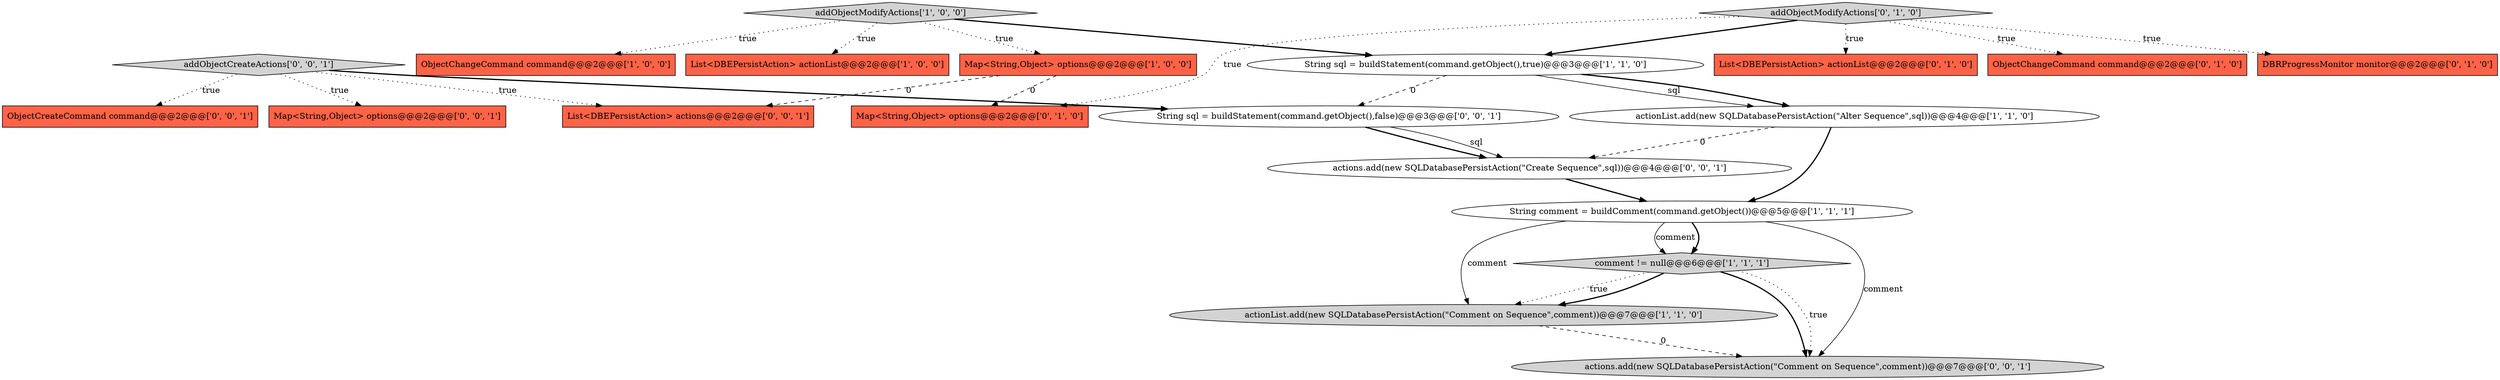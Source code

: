digraph {
2 [style = filled, label = "Map<String,Object> options@@@2@@@['1', '0', '0']", fillcolor = tomato, shape = box image = "AAA1AAABBB1BBB"];
19 [style = filled, label = "actions.add(new SQLDatabasePersistAction(\"Create Sequence\",sql))@@@4@@@['0', '0', '1']", fillcolor = white, shape = ellipse image = "AAA0AAABBB3BBB"];
14 [style = filled, label = "String sql = buildStatement(command.getObject(),false)@@@3@@@['0', '0', '1']", fillcolor = white, shape = ellipse image = "AAA0AAABBB3BBB"];
10 [style = filled, label = "DBRProgressMonitor monitor@@@2@@@['0', '1', '0']", fillcolor = tomato, shape = box image = "AAA0AAABBB2BBB"];
5 [style = filled, label = "String sql = buildStatement(command.getObject(),true)@@@3@@@['1', '1', '0']", fillcolor = white, shape = ellipse image = "AAA0AAABBB1BBB"];
9 [style = filled, label = "List<DBEPersistAction> actionList@@@2@@@['0', '1', '0']", fillcolor = tomato, shape = box image = "AAA0AAABBB2BBB"];
17 [style = filled, label = "ObjectCreateCommand command@@@2@@@['0', '0', '1']", fillcolor = tomato, shape = box image = "AAA0AAABBB3BBB"];
11 [style = filled, label = "ObjectChangeCommand command@@@2@@@['0', '1', '0']", fillcolor = tomato, shape = box image = "AAA0AAABBB2BBB"];
7 [style = filled, label = "addObjectModifyActions['1', '0', '0']", fillcolor = lightgray, shape = diamond image = "AAA0AAABBB1BBB"];
18 [style = filled, label = "Map<String,Object> options@@@2@@@['0', '0', '1']", fillcolor = tomato, shape = box image = "AAA0AAABBB3BBB"];
0 [style = filled, label = "List<DBEPersistAction> actionList@@@2@@@['1', '0', '0']", fillcolor = tomato, shape = box image = "AAA0AAABBB1BBB"];
20 [style = filled, label = "List<DBEPersistAction> actions@@@2@@@['0', '0', '1']", fillcolor = tomato, shape = box image = "AAA0AAABBB3BBB"];
3 [style = filled, label = "comment != null@@@6@@@['1', '1', '1']", fillcolor = lightgray, shape = diamond image = "AAA0AAABBB1BBB"];
4 [style = filled, label = "actionList.add(new SQLDatabasePersistAction(\"Comment on Sequence\",comment))@@@7@@@['1', '1', '0']", fillcolor = lightgray, shape = ellipse image = "AAA0AAABBB1BBB"];
15 [style = filled, label = "actions.add(new SQLDatabasePersistAction(\"Comment on Sequence\",comment))@@@7@@@['0', '0', '1']", fillcolor = lightgray, shape = ellipse image = "AAA0AAABBB3BBB"];
1 [style = filled, label = "ObjectChangeCommand command@@@2@@@['1', '0', '0']", fillcolor = tomato, shape = box image = "AAA0AAABBB1BBB"];
12 [style = filled, label = "addObjectModifyActions['0', '1', '0']", fillcolor = lightgray, shape = diamond image = "AAA0AAABBB2BBB"];
8 [style = filled, label = "String comment = buildComment(command.getObject())@@@5@@@['1', '1', '1']", fillcolor = white, shape = ellipse image = "AAA0AAABBB1BBB"];
16 [style = filled, label = "addObjectCreateActions['0', '0', '1']", fillcolor = lightgray, shape = diamond image = "AAA0AAABBB3BBB"];
13 [style = filled, label = "Map<String,Object> options@@@2@@@['0', '1', '0']", fillcolor = tomato, shape = box image = "AAA1AAABBB2BBB"];
6 [style = filled, label = "actionList.add(new SQLDatabasePersistAction(\"Alter Sequence\",sql))@@@4@@@['1', '1', '0']", fillcolor = white, shape = ellipse image = "AAA0AAABBB1BBB"];
5->6 [style = solid, label="sql"];
7->2 [style = dotted, label="true"];
5->14 [style = dashed, label="0"];
2->20 [style = dashed, label="0"];
12->5 [style = bold, label=""];
14->19 [style = solid, label="sql"];
16->17 [style = dotted, label="true"];
8->3 [style = bold, label=""];
3->4 [style = dotted, label="true"];
16->20 [style = dotted, label="true"];
14->19 [style = bold, label=""];
3->15 [style = bold, label=""];
7->0 [style = dotted, label="true"];
8->15 [style = solid, label="comment"];
3->4 [style = bold, label=""];
19->8 [style = bold, label=""];
12->11 [style = dotted, label="true"];
7->5 [style = bold, label=""];
12->13 [style = dotted, label="true"];
5->6 [style = bold, label=""];
12->10 [style = dotted, label="true"];
2->13 [style = dashed, label="0"];
4->15 [style = dashed, label="0"];
3->15 [style = dotted, label="true"];
6->8 [style = bold, label=""];
6->19 [style = dashed, label="0"];
8->4 [style = solid, label="comment"];
16->14 [style = bold, label=""];
7->1 [style = dotted, label="true"];
8->3 [style = solid, label="comment"];
12->9 [style = dotted, label="true"];
16->18 [style = dotted, label="true"];
}
